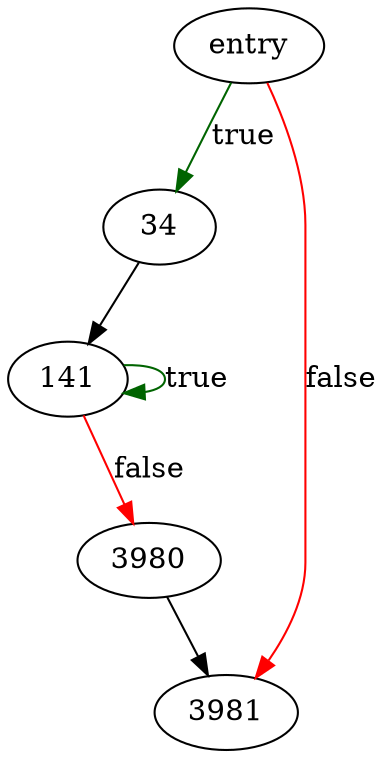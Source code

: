 digraph "sha512_process_block" {
	// Node definitions.
	3 [label=entry];
	34;
	141;
	3980;
	3981;

	// Edge definitions.
	3 -> 34 [
		color=darkgreen
		label=true
	];
	3 -> 3981 [
		color=red
		label=false
	];
	34 -> 141;
	141 -> 141 [
		color=darkgreen
		label=true
	];
	141 -> 3980 [
		color=red
		label=false
	];
	3980 -> 3981;
}